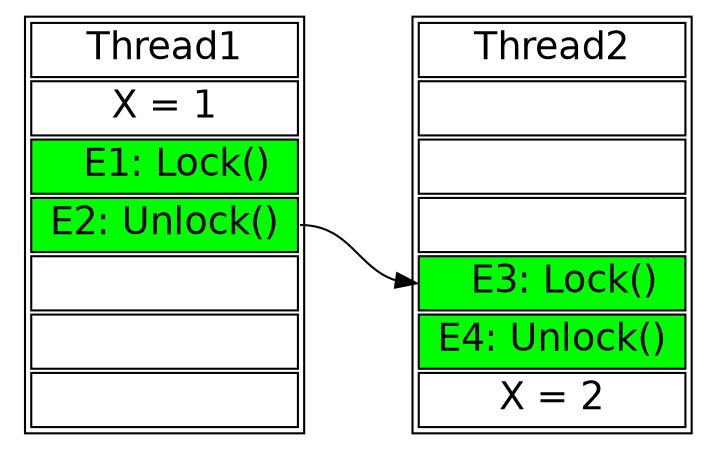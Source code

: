 digraph exa1 {
  rankdir="LR"
  node [shape=plaintext fontname="Helvetica" rankdir="LR" labeljust="r" fontsize=18 ];
   T1  [label=<<TABLE BGCOLOR="white">  
      <tr>  <td port="0"> Thread1 </td> </tr> 
      <tr>  <td> X = 1 </td> </tr> 
      <tr>  <td bgcolor="green" port="lock">   E1: Lock() </td> </tr> 
      <tr>  <td bgcolor="green" port="unlock"> E2: Unlock() </td> </tr> 
      <tr>  <td >   </td> </tr> 
      <tr>  <td >   </td> </tr> 
      <tr>  <td port="end">   </td> </tr> 
      </TABLE>>
    ]

   T2  [label=<<TABLE BGCOLOR="white">  
      <tr>  <td port="0"> Thread2 </td> </tr> 
      <tr>  <td >   </td> </tr> 
      <tr>  <td >   </td> </tr> 
      <tr>  <td >   </td> </tr> 
      <tr>  <td bgcolor="green" port="lock">   E3: Lock() </td> </tr> 
      <tr>  <td bgcolor="green" port="unlock"> E4: Unlock() </td> </tr> 
      <tr>  <td port="end"> X = 2 </td> </tr> 
      </TABLE>>
    ]




    T1:end -> T2:end [color="white" style="invis"];
    T1:0 -> T2:0 [color="white" style="invis"];
    T1:unlock -> T2:lock;
}
